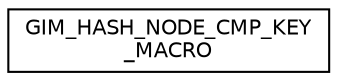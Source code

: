 digraph "Graphical Class Hierarchy"
{
  edge [fontname="Helvetica",fontsize="10",labelfontname="Helvetica",labelfontsize="10"];
  node [fontname="Helvetica",fontsize="10",shape=record];
  rankdir="LR";
  Node1 [label="GIM_HASH_NODE_CMP_KEY\l_MACRO",height=0.2,width=0.4,color="black", fillcolor="white", style="filled",URL="$class_g_i_m___h_a_s_h___n_o_d_e___c_m_p___k_e_y___m_a_c_r_o.html",tooltip="Macro for comparing the key and the element. "];
}
